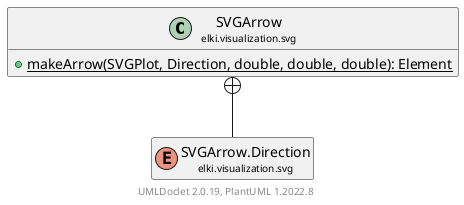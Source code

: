 @startuml
    remove .*\.(Instance|Par|Parameterizer|Factory)$
    set namespaceSeparator none
    hide empty fields
    hide empty methods

    class "<size:14>SVGArrow\n<size:10>elki.visualization.svg" as elki.visualization.svg.SVGArrow [[SVGArrow.html]] {
        {static} +makeArrow(SVGPlot, Direction, double, double, double): Element
    }
    enum "<size:14>SVGArrow.Direction\n<size:10>elki.visualization.svg" as elki.visualization.svg.SVGArrow.Direction [[SVGArrow.Direction.html]]

    elki.visualization.svg.SVGArrow +-- elki.visualization.svg.SVGArrow.Direction

    center footer UMLDoclet 2.0.19, PlantUML 1.2022.8
@enduml
